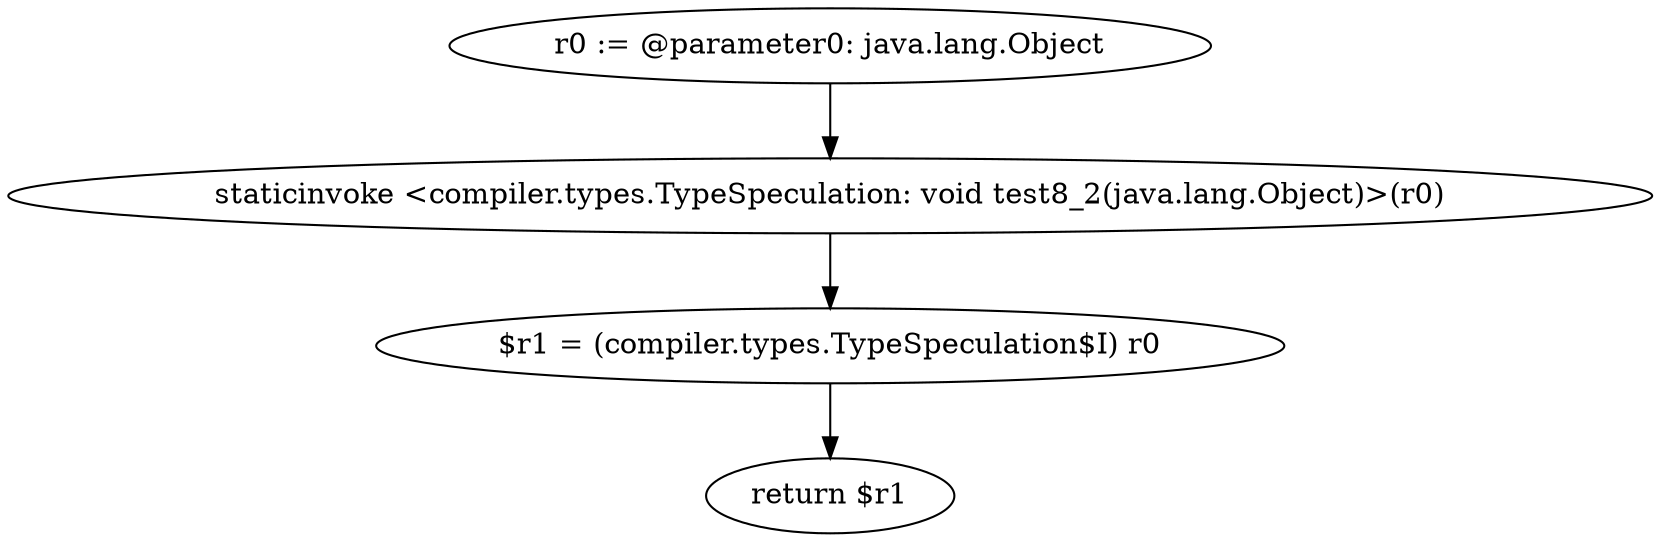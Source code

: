 digraph "unitGraph" {
    "r0 := @parameter0: java.lang.Object"
    "staticinvoke <compiler.types.TypeSpeculation: void test8_2(java.lang.Object)>(r0)"
    "$r1 = (compiler.types.TypeSpeculation$I) r0"
    "return $r1"
    "r0 := @parameter0: java.lang.Object"->"staticinvoke <compiler.types.TypeSpeculation: void test8_2(java.lang.Object)>(r0)";
    "staticinvoke <compiler.types.TypeSpeculation: void test8_2(java.lang.Object)>(r0)"->"$r1 = (compiler.types.TypeSpeculation$I) r0";
    "$r1 = (compiler.types.TypeSpeculation$I) r0"->"return $r1";
}
